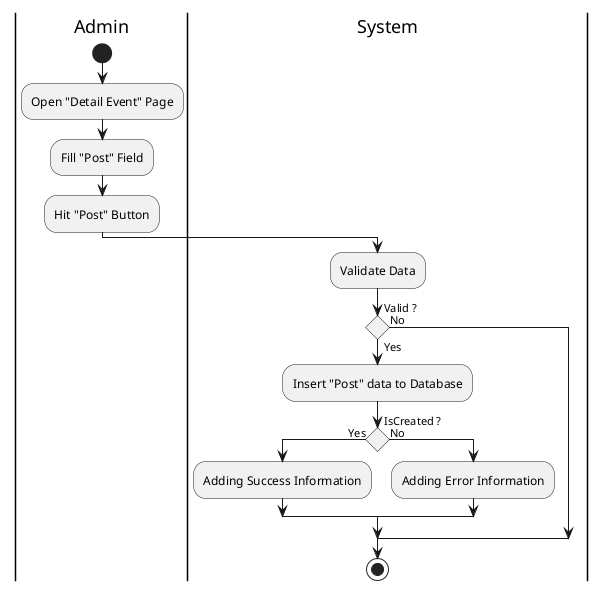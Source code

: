 @startuml PostComment_Admin

skinparam ConditionEndStyle hline
skinparam conditionStyle diamond
skinparam Monochrome true
skinparam Shadowing false

|Admin|
start
:Open "Detail Event" Page;

|Admin|
:Fill "Post" Field;
:Hit "Post" Button;

|System|
:Validate Data;

if (Valid ?) then (Yes)
    :Insert "Post" data to Database;
    if (IsCreated ?) then (Yes)
        :Adding Success Information;
    else (No)
        :Adding Error Information;
    endif
else (No)
endif
stop

@enduml